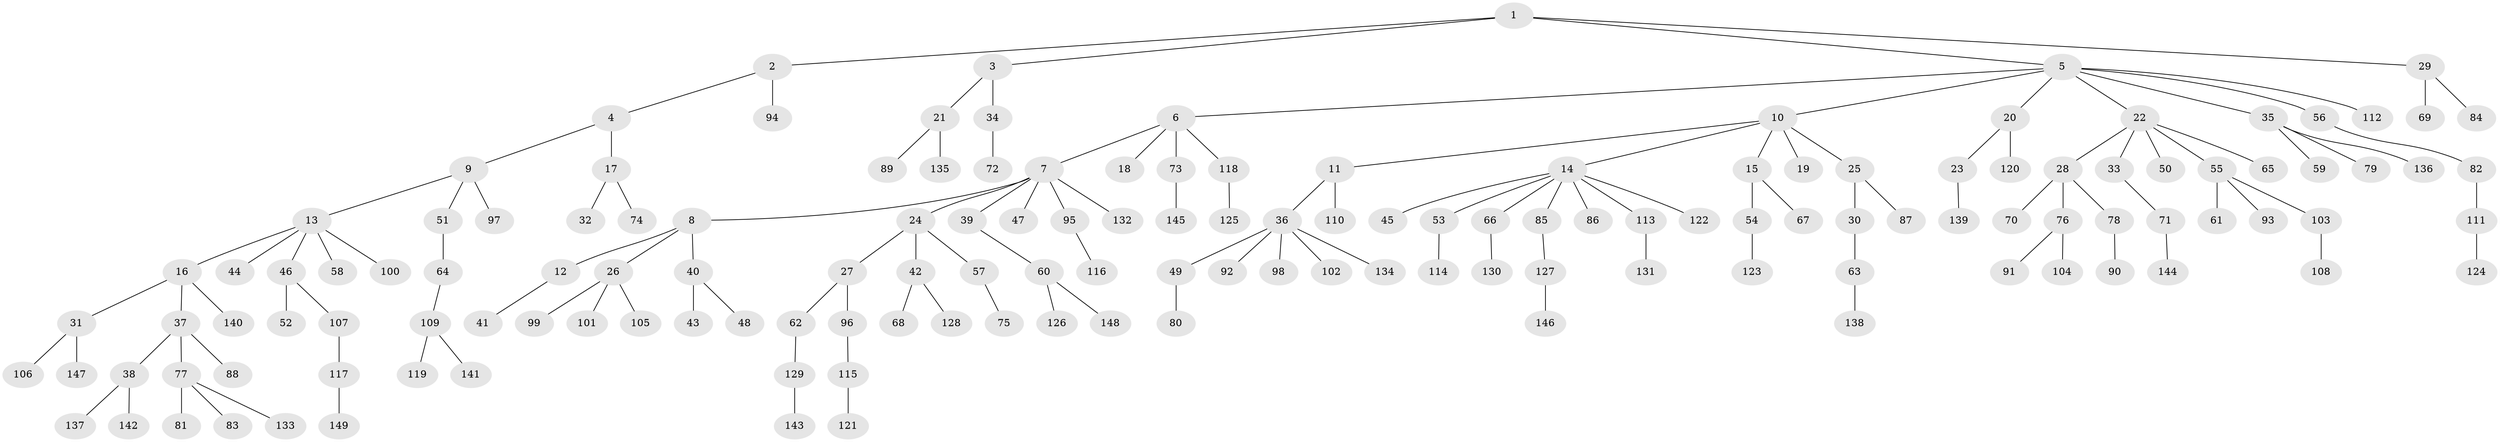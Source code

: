 // coarse degree distribution, {5: 0.07766990291262135, 3: 0.10679611650485436, 7: 0.038834951456310676, 4: 0.019417475728155338, 1: 0.5922330097087378, 2: 0.1650485436893204}
// Generated by graph-tools (version 1.1) at 2025/24/03/03/25 07:24:05]
// undirected, 149 vertices, 148 edges
graph export_dot {
graph [start="1"]
  node [color=gray90,style=filled];
  1;
  2;
  3;
  4;
  5;
  6;
  7;
  8;
  9;
  10;
  11;
  12;
  13;
  14;
  15;
  16;
  17;
  18;
  19;
  20;
  21;
  22;
  23;
  24;
  25;
  26;
  27;
  28;
  29;
  30;
  31;
  32;
  33;
  34;
  35;
  36;
  37;
  38;
  39;
  40;
  41;
  42;
  43;
  44;
  45;
  46;
  47;
  48;
  49;
  50;
  51;
  52;
  53;
  54;
  55;
  56;
  57;
  58;
  59;
  60;
  61;
  62;
  63;
  64;
  65;
  66;
  67;
  68;
  69;
  70;
  71;
  72;
  73;
  74;
  75;
  76;
  77;
  78;
  79;
  80;
  81;
  82;
  83;
  84;
  85;
  86;
  87;
  88;
  89;
  90;
  91;
  92;
  93;
  94;
  95;
  96;
  97;
  98;
  99;
  100;
  101;
  102;
  103;
  104;
  105;
  106;
  107;
  108;
  109;
  110;
  111;
  112;
  113;
  114;
  115;
  116;
  117;
  118;
  119;
  120;
  121;
  122;
  123;
  124;
  125;
  126;
  127;
  128;
  129;
  130;
  131;
  132;
  133;
  134;
  135;
  136;
  137;
  138;
  139;
  140;
  141;
  142;
  143;
  144;
  145;
  146;
  147;
  148;
  149;
  1 -- 2;
  1 -- 3;
  1 -- 5;
  1 -- 29;
  2 -- 4;
  2 -- 94;
  3 -- 21;
  3 -- 34;
  4 -- 9;
  4 -- 17;
  5 -- 6;
  5 -- 10;
  5 -- 20;
  5 -- 22;
  5 -- 35;
  5 -- 56;
  5 -- 112;
  6 -- 7;
  6 -- 18;
  6 -- 73;
  6 -- 118;
  7 -- 8;
  7 -- 24;
  7 -- 39;
  7 -- 47;
  7 -- 95;
  7 -- 132;
  8 -- 12;
  8 -- 26;
  8 -- 40;
  9 -- 13;
  9 -- 51;
  9 -- 97;
  10 -- 11;
  10 -- 14;
  10 -- 15;
  10 -- 19;
  10 -- 25;
  11 -- 36;
  11 -- 110;
  12 -- 41;
  13 -- 16;
  13 -- 44;
  13 -- 46;
  13 -- 58;
  13 -- 100;
  14 -- 45;
  14 -- 53;
  14 -- 66;
  14 -- 85;
  14 -- 86;
  14 -- 113;
  14 -- 122;
  15 -- 54;
  15 -- 67;
  16 -- 31;
  16 -- 37;
  16 -- 140;
  17 -- 32;
  17 -- 74;
  20 -- 23;
  20 -- 120;
  21 -- 89;
  21 -- 135;
  22 -- 28;
  22 -- 33;
  22 -- 50;
  22 -- 55;
  22 -- 65;
  23 -- 139;
  24 -- 27;
  24 -- 42;
  24 -- 57;
  25 -- 30;
  25 -- 87;
  26 -- 99;
  26 -- 101;
  26 -- 105;
  27 -- 62;
  27 -- 96;
  28 -- 70;
  28 -- 76;
  28 -- 78;
  29 -- 69;
  29 -- 84;
  30 -- 63;
  31 -- 106;
  31 -- 147;
  33 -- 71;
  34 -- 72;
  35 -- 59;
  35 -- 79;
  35 -- 136;
  36 -- 49;
  36 -- 92;
  36 -- 98;
  36 -- 102;
  36 -- 134;
  37 -- 38;
  37 -- 77;
  37 -- 88;
  38 -- 137;
  38 -- 142;
  39 -- 60;
  40 -- 43;
  40 -- 48;
  42 -- 68;
  42 -- 128;
  46 -- 52;
  46 -- 107;
  49 -- 80;
  51 -- 64;
  53 -- 114;
  54 -- 123;
  55 -- 61;
  55 -- 93;
  55 -- 103;
  56 -- 82;
  57 -- 75;
  60 -- 126;
  60 -- 148;
  62 -- 129;
  63 -- 138;
  64 -- 109;
  66 -- 130;
  71 -- 144;
  73 -- 145;
  76 -- 91;
  76 -- 104;
  77 -- 81;
  77 -- 83;
  77 -- 133;
  78 -- 90;
  82 -- 111;
  85 -- 127;
  95 -- 116;
  96 -- 115;
  103 -- 108;
  107 -- 117;
  109 -- 119;
  109 -- 141;
  111 -- 124;
  113 -- 131;
  115 -- 121;
  117 -- 149;
  118 -- 125;
  127 -- 146;
  129 -- 143;
}
